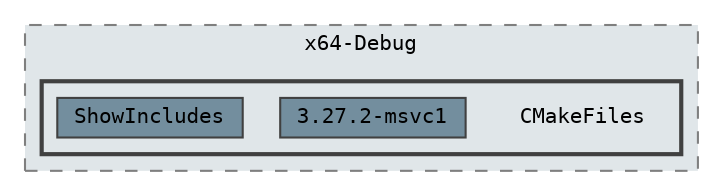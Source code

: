 digraph "C:/Users/s239074/Documents/ogl_renderer/thirdparty/assimp/out/build/x64-Debug/CMakeFiles"
{
 // LATEX_PDF_SIZE
  bgcolor="transparent";
  edge [fontname=Terminal,fontsize=10,labelfontname=Helvetica,labelfontsize=10];
  node [fontname=Terminal,fontsize=10,shape=box,height=0.2,width=0.4];
  compound=true
  subgraph clusterdir_637c6ed8f29b8cfe711481393b61cedb {
    graph [ bgcolor="#e0e6e9", pencolor="grey50", label="x64-Debug", fontname=Terminal,fontsize=10 style="filled,dashed", URL="dir_637c6ed8f29b8cfe711481393b61cedb.html",tooltip=""]
  subgraph clusterdir_e34458330b627ff517955415a4f9948f {
    graph [ bgcolor="#e0e6e9", pencolor="grey25", label="", fontname=Terminal,fontsize=10 style="filled,bold", URL="dir_e34458330b627ff517955415a4f9948f.html",tooltip=""]
    dir_e34458330b627ff517955415a4f9948f [shape=plaintext, label="CMakeFiles"];
  dir_8d3593838d07c6abd797ad356cc1aec3 [label="3.27.2-msvc1", fillcolor="#738e9e", color="grey25", style="filled", URL="dir_8d3593838d07c6abd797ad356cc1aec3.html",tooltip=""];
  dir_3927998185b8405ec766e81a47af0a3f [label="ShowIncludes", fillcolor="#738e9e", color="grey25", style="filled", URL="dir_3927998185b8405ec766e81a47af0a3f.html",tooltip=""];
  }
  }
}
